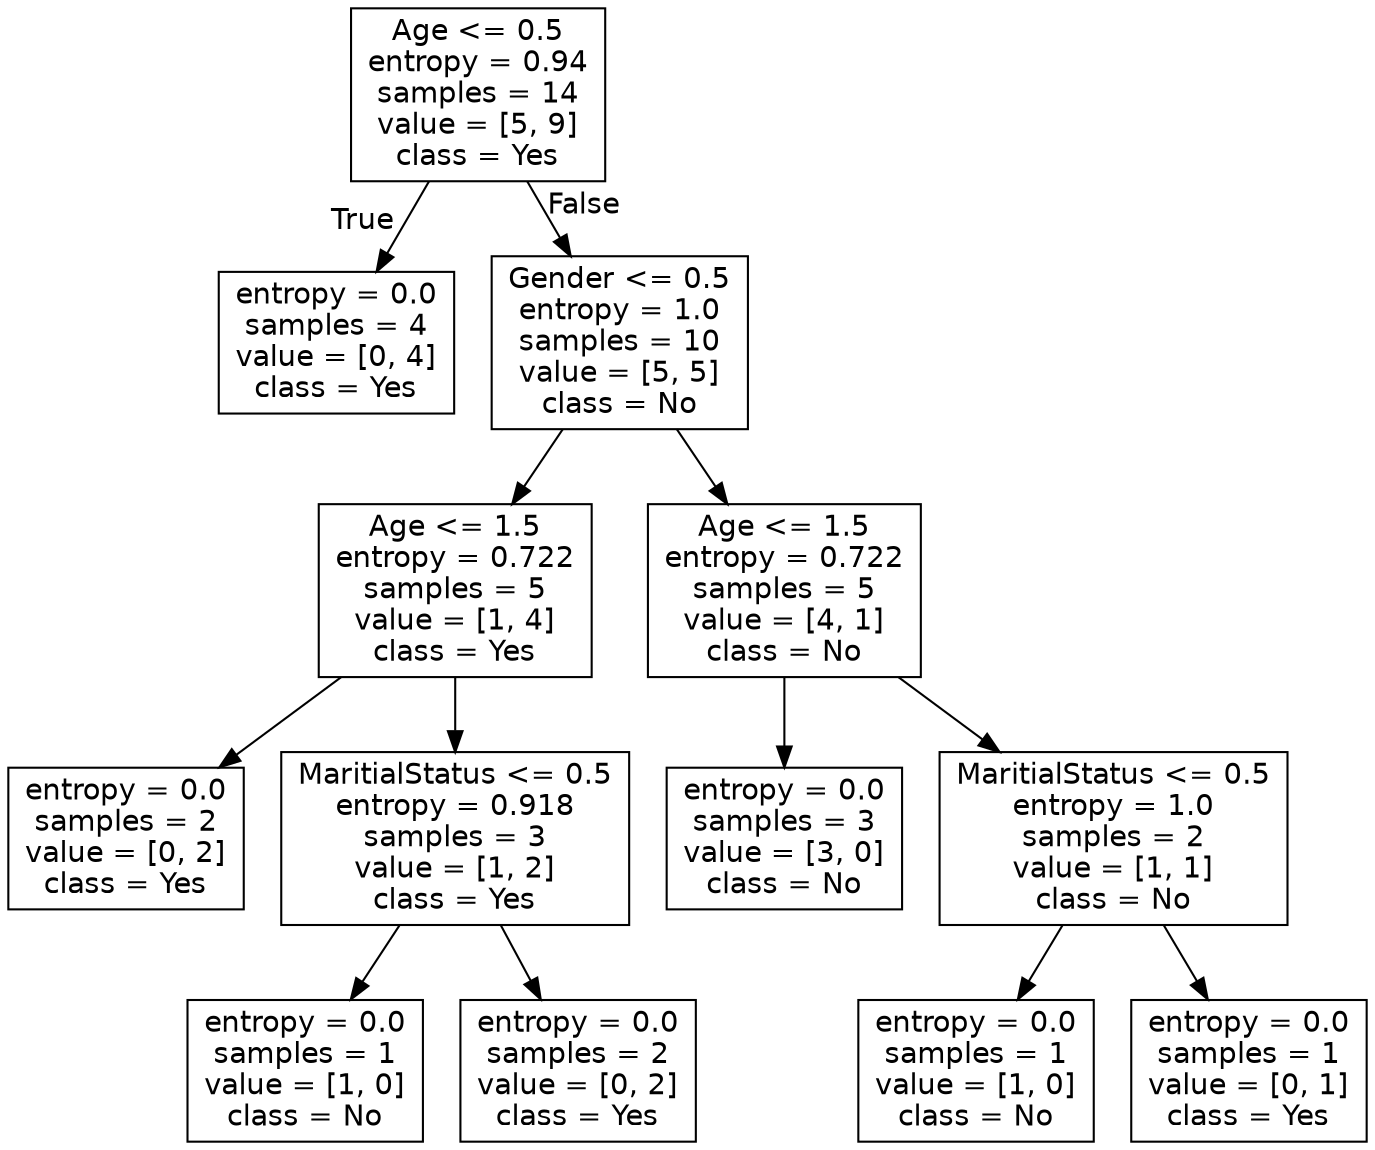 digraph Tree {
node [shape=box, fontname="helvetica"] ;
edge [fontname="helvetica"] ;
0 [label="Age <= 0.5\nentropy = 0.94\nsamples = 14\nvalue = [5, 9]\nclass = Yes"] ;
1 [label="entropy = 0.0\nsamples = 4\nvalue = [0, 4]\nclass = Yes"] ;
0 -> 1 [labeldistance=2.5, labelangle=45, headlabel="True"] ;
2 [label="Gender <= 0.5\nentropy = 1.0\nsamples = 10\nvalue = [5, 5]\nclass = No"] ;
0 -> 2 [labeldistance=2.5, labelangle=-45, headlabel="False"] ;
3 [label="Age <= 1.5\nentropy = 0.722\nsamples = 5\nvalue = [1, 4]\nclass = Yes"] ;
2 -> 3 ;
4 [label="entropy = 0.0\nsamples = 2\nvalue = [0, 2]\nclass = Yes"] ;
3 -> 4 ;
5 [label="MaritialStatus <= 0.5\nentropy = 0.918\nsamples = 3\nvalue = [1, 2]\nclass = Yes"] ;
3 -> 5 ;
6 [label="entropy = 0.0\nsamples = 1\nvalue = [1, 0]\nclass = No"] ;
5 -> 6 ;
7 [label="entropy = 0.0\nsamples = 2\nvalue = [0, 2]\nclass = Yes"] ;
5 -> 7 ;
8 [label="Age <= 1.5\nentropy = 0.722\nsamples = 5\nvalue = [4, 1]\nclass = No"] ;
2 -> 8 ;
9 [label="entropy = 0.0\nsamples = 3\nvalue = [3, 0]\nclass = No"] ;
8 -> 9 ;
10 [label="MaritialStatus <= 0.5\nentropy = 1.0\nsamples = 2\nvalue = [1, 1]\nclass = No"] ;
8 -> 10 ;
11 [label="entropy = 0.0\nsamples = 1\nvalue = [1, 0]\nclass = No"] ;
10 -> 11 ;
12 [label="entropy = 0.0\nsamples = 1\nvalue = [0, 1]\nclass = Yes"] ;
10 -> 12 ;
}